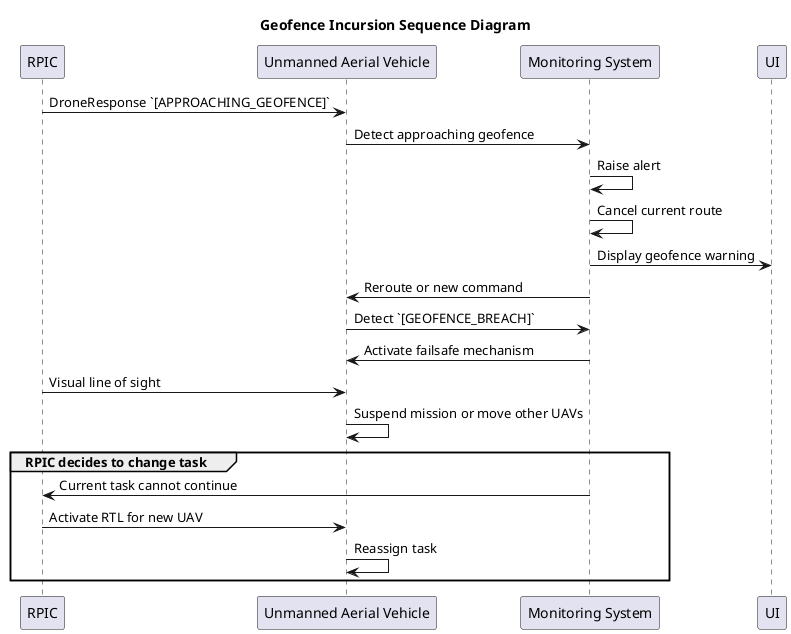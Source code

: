 @startuml
title Geofence Incursion Sequence Diagram

RPIC -> "Unmanned Aerial Vehicle": DroneResponse `[APPROACHING_GEOFENCE]`
"Unmanned Aerial Vehicle" -> "Monitoring System": Detect approaching geofence
"Monitoring System" -> "Monitoring System": Raise alert
"Monitoring System" -> "Monitoring System": Cancel current route
"Monitoring System" -> UI: Display geofence warning
"Monitoring System" -> "Unmanned Aerial Vehicle": Reroute or new command

"Unmanned Aerial Vehicle" -> "Monitoring System": Detect `[GEOFENCE_BREACH]`
"Monitoring System" -> "Unmanned Aerial Vehicle": Activate failsafe mechanism

RPIC -> "Unmanned Aerial Vehicle": Visual line of sight
"Unmanned Aerial Vehicle" -> "Unmanned Aerial Vehicle": Suspend mission or move other UAVs

group RPIC decides to change task
  "Monitoring System" -> RPIC: Current task cannot continue
  RPIC -> "Unmanned Aerial Vehicle": Activate RTL for new UAV
  "Unmanned Aerial Vehicle" -> "Unmanned Aerial Vehicle": Reassign task
end
@enduml
